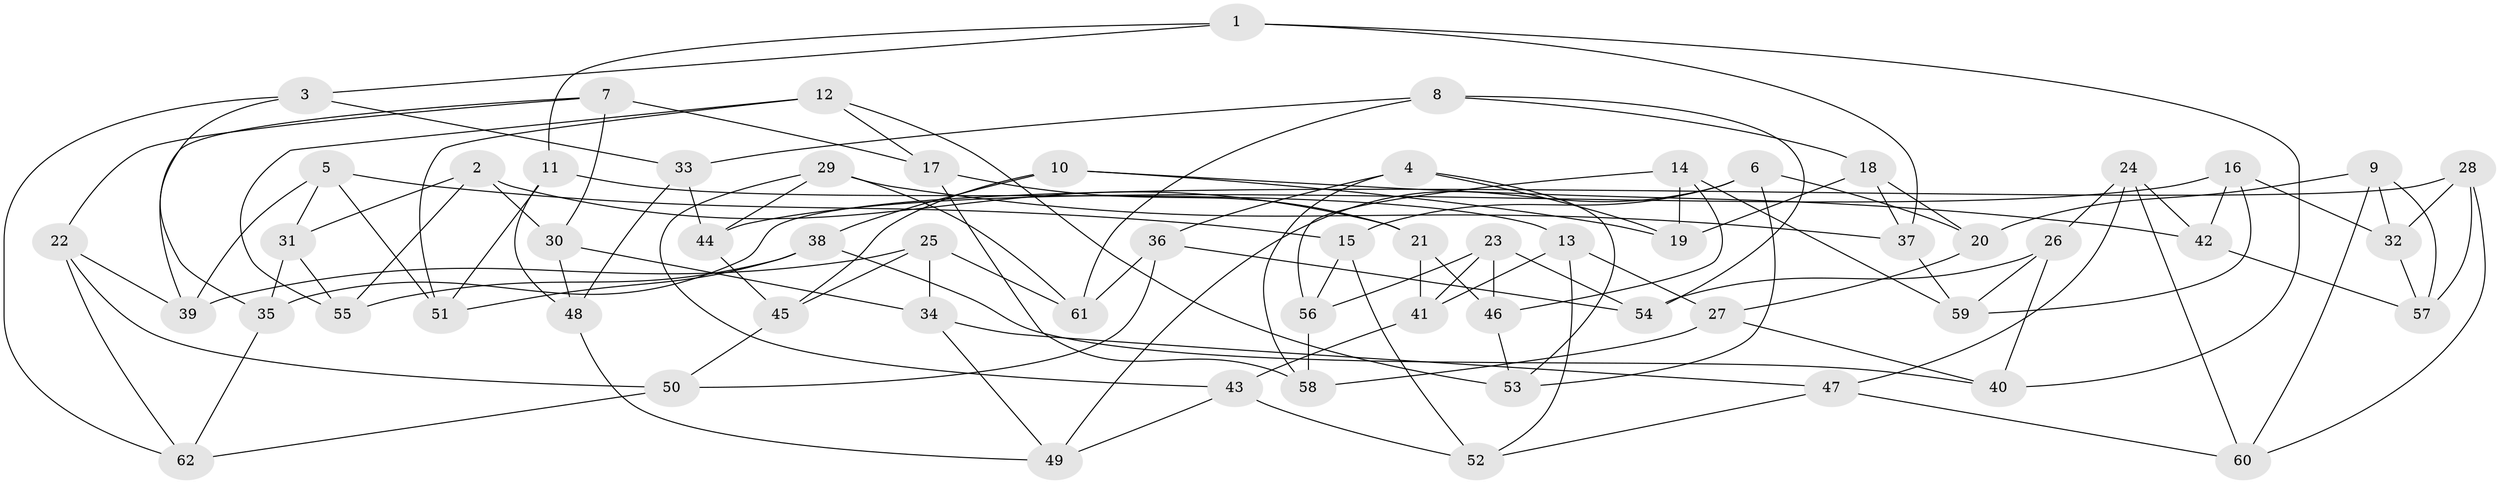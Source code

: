 // coarse degree distribution, {6: 0.5555555555555556, 5: 0.1111111111111111, 4: 0.2777777777777778, 3: 0.05555555555555555}
// Generated by graph-tools (version 1.1) at 2025/52/02/27/25 19:52:32]
// undirected, 62 vertices, 124 edges
graph export_dot {
graph [start="1"]
  node [color=gray90,style=filled];
  1;
  2;
  3;
  4;
  5;
  6;
  7;
  8;
  9;
  10;
  11;
  12;
  13;
  14;
  15;
  16;
  17;
  18;
  19;
  20;
  21;
  22;
  23;
  24;
  25;
  26;
  27;
  28;
  29;
  30;
  31;
  32;
  33;
  34;
  35;
  36;
  37;
  38;
  39;
  40;
  41;
  42;
  43;
  44;
  45;
  46;
  47;
  48;
  49;
  50;
  51;
  52;
  53;
  54;
  55;
  56;
  57;
  58;
  59;
  60;
  61;
  62;
  1 -- 3;
  1 -- 37;
  1 -- 11;
  1 -- 40;
  2 -- 55;
  2 -- 30;
  2 -- 21;
  2 -- 31;
  3 -- 62;
  3 -- 33;
  3 -- 35;
  4 -- 36;
  4 -- 19;
  4 -- 53;
  4 -- 58;
  5 -- 31;
  5 -- 15;
  5 -- 39;
  5 -- 51;
  6 -- 49;
  6 -- 15;
  6 -- 20;
  6 -- 53;
  7 -- 22;
  7 -- 30;
  7 -- 17;
  7 -- 39;
  8 -- 54;
  8 -- 33;
  8 -- 18;
  8 -- 61;
  9 -- 60;
  9 -- 57;
  9 -- 20;
  9 -- 32;
  10 -- 45;
  10 -- 19;
  10 -- 38;
  10 -- 42;
  11 -- 13;
  11 -- 48;
  11 -- 51;
  12 -- 53;
  12 -- 55;
  12 -- 17;
  12 -- 51;
  13 -- 27;
  13 -- 52;
  13 -- 41;
  14 -- 19;
  14 -- 46;
  14 -- 59;
  14 -- 56;
  15 -- 56;
  15 -- 52;
  16 -- 59;
  16 -- 32;
  16 -- 42;
  16 -- 44;
  17 -- 58;
  17 -- 21;
  18 -- 19;
  18 -- 20;
  18 -- 37;
  20 -- 27;
  21 -- 41;
  21 -- 46;
  22 -- 62;
  22 -- 39;
  22 -- 50;
  23 -- 41;
  23 -- 54;
  23 -- 56;
  23 -- 46;
  24 -- 60;
  24 -- 26;
  24 -- 42;
  24 -- 47;
  25 -- 61;
  25 -- 45;
  25 -- 34;
  25 -- 39;
  26 -- 54;
  26 -- 40;
  26 -- 59;
  27 -- 58;
  27 -- 40;
  28 -- 57;
  28 -- 32;
  28 -- 35;
  28 -- 60;
  29 -- 61;
  29 -- 37;
  29 -- 44;
  29 -- 43;
  30 -- 48;
  30 -- 34;
  31 -- 35;
  31 -- 55;
  32 -- 57;
  33 -- 48;
  33 -- 44;
  34 -- 47;
  34 -- 49;
  35 -- 62;
  36 -- 54;
  36 -- 61;
  36 -- 50;
  37 -- 59;
  38 -- 51;
  38 -- 40;
  38 -- 55;
  41 -- 43;
  42 -- 57;
  43 -- 49;
  43 -- 52;
  44 -- 45;
  45 -- 50;
  46 -- 53;
  47 -- 60;
  47 -- 52;
  48 -- 49;
  50 -- 62;
  56 -- 58;
}
